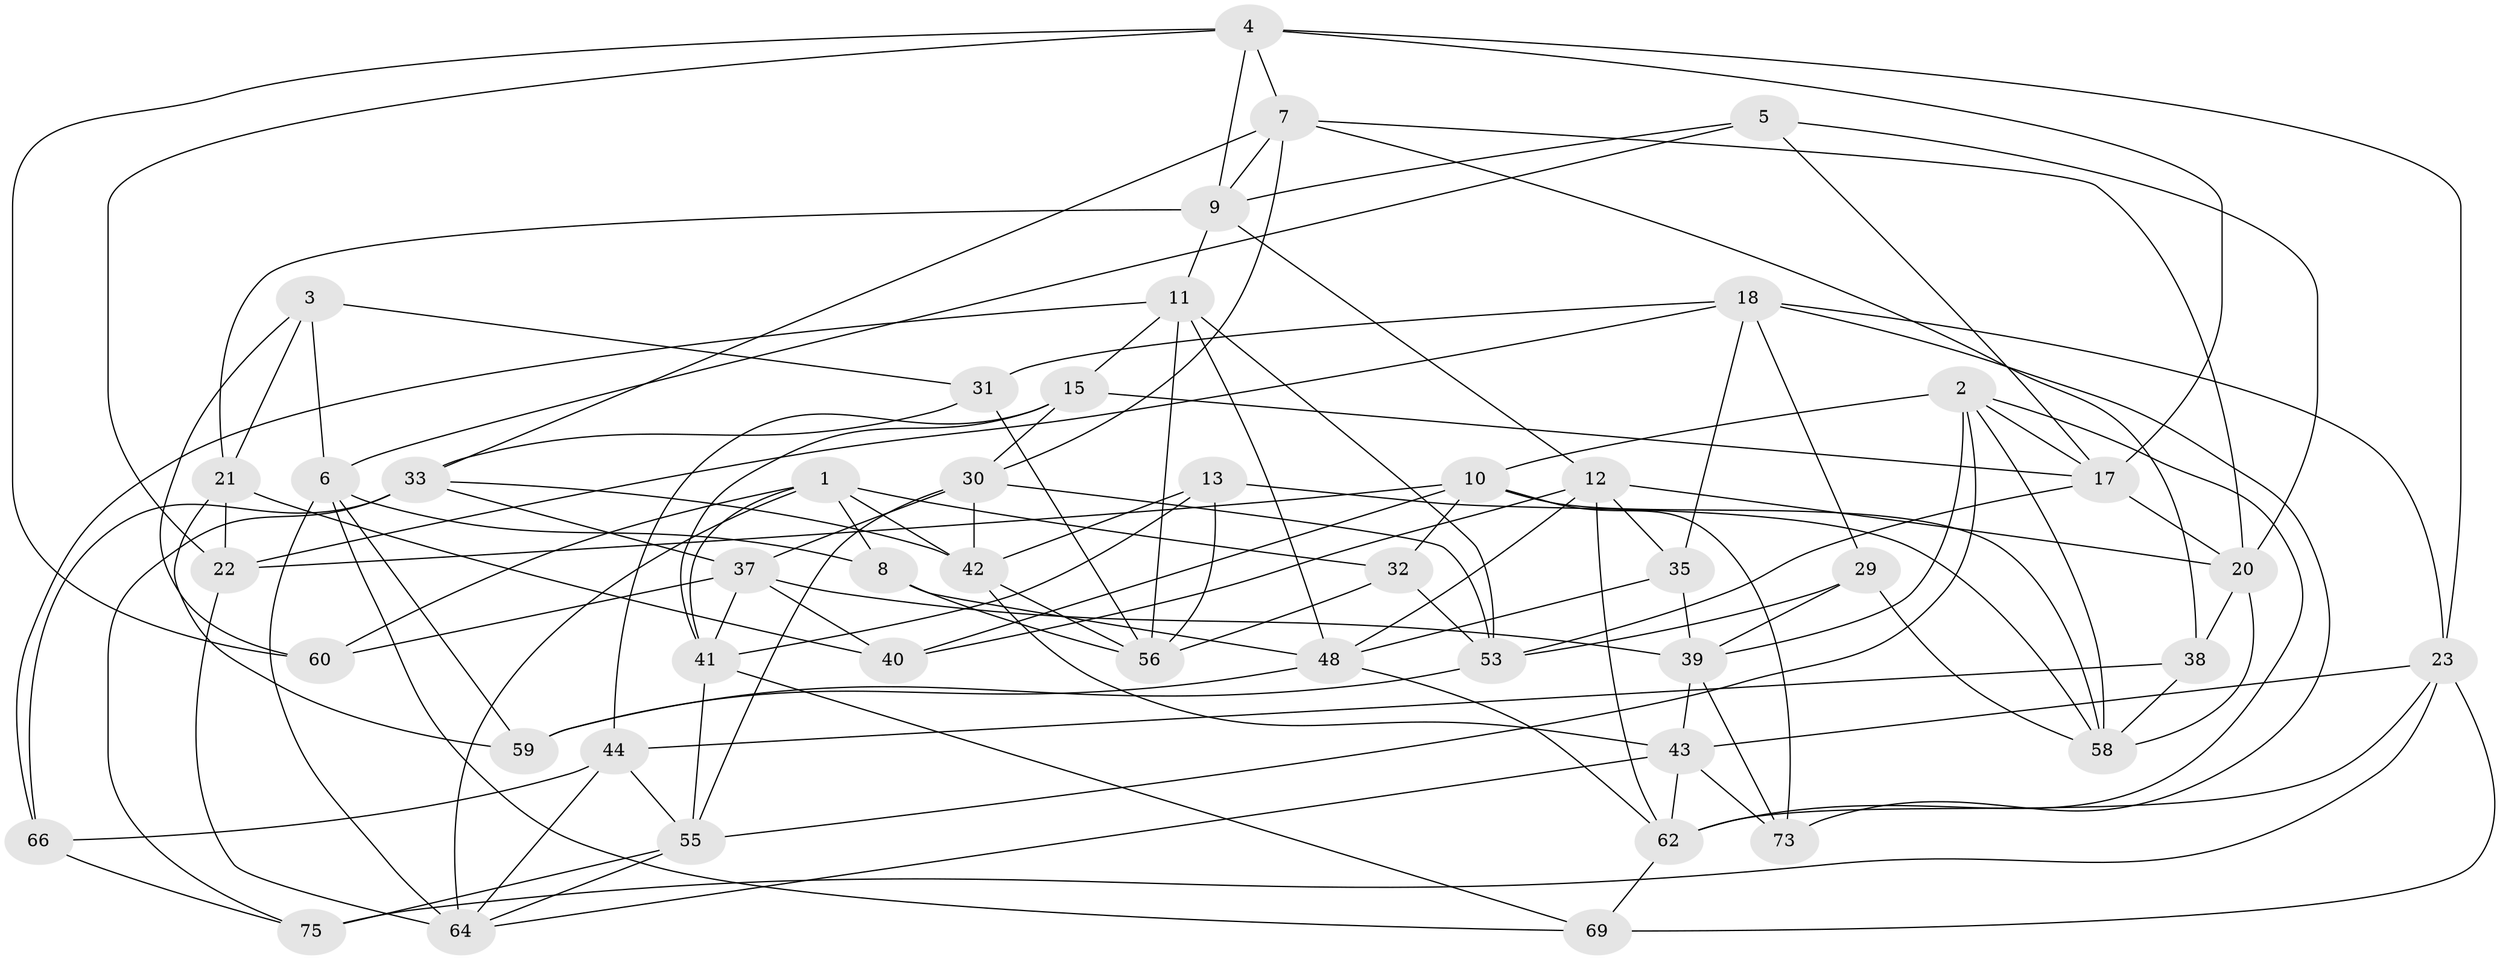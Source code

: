 // original degree distribution, {4: 1.0}
// Generated by graph-tools (version 1.1) at 2025/11/02/27/25 16:11:43]
// undirected, 47 vertices, 123 edges
graph export_dot {
graph [start="1"]
  node [color=gray90,style=filled];
  1 [super="+16"];
  2 [super="+24"];
  3;
  4 [super="+76"];
  5;
  6 [super="+57"];
  7 [super="+36"];
  8;
  9 [super="+14"];
  10 [super="+19"];
  11 [super="+50"];
  12 [super="+25"];
  13;
  15 [super="+28"];
  17 [super="+61"];
  18 [super="+27"];
  20 [super="+72"];
  21 [super="+47"];
  22 [super="+34"];
  23 [super="+26"];
  29;
  30 [super="+49"];
  31;
  32;
  33 [super="+51"];
  35;
  37 [super="+52"];
  38;
  39 [super="+45"];
  40;
  41 [super="+46"];
  42 [super="+54"];
  43 [super="+74"];
  44 [super="+77"];
  48 [super="+67"];
  53 [super="+71"];
  55 [super="+68"];
  56 [super="+65"];
  58 [super="+78"];
  59;
  60;
  62 [super="+63"];
  64 [super="+70"];
  66;
  69;
  73;
  75;
  1 -- 8;
  1 -- 42;
  1 -- 32;
  1 -- 60;
  1 -- 41;
  1 -- 64;
  2 -- 55;
  2 -- 17;
  2 -- 10;
  2 -- 58;
  2 -- 62;
  2 -- 39;
  3 -- 6;
  3 -- 60;
  3 -- 21;
  3 -- 31;
  4 -- 23;
  4 -- 60;
  4 -- 17;
  4 -- 22;
  4 -- 9;
  4 -- 7;
  5 -- 6;
  5 -- 17;
  5 -- 9;
  5 -- 20;
  6 -- 64;
  6 -- 8;
  6 -- 59;
  6 -- 69;
  7 -- 30;
  7 -- 38;
  7 -- 20;
  7 -- 33;
  7 -- 9;
  8 -- 56;
  8 -- 48;
  9 -- 11;
  9 -- 21;
  9 -- 12;
  10 -- 73;
  10 -- 40;
  10 -- 58;
  10 -- 32;
  10 -- 22;
  11 -- 66;
  11 -- 53;
  11 -- 48;
  11 -- 56;
  11 -- 15;
  12 -- 62;
  12 -- 20;
  12 -- 40;
  12 -- 48;
  12 -- 35;
  13 -- 56;
  13 -- 42;
  13 -- 58;
  13 -- 41;
  15 -- 44 [weight=2];
  15 -- 17;
  15 -- 41;
  15 -- 30;
  17 -- 20;
  17 -- 53;
  18 -- 73;
  18 -- 29;
  18 -- 23;
  18 -- 35;
  18 -- 22;
  18 -- 31;
  20 -- 38;
  20 -- 58;
  21 -- 59;
  21 -- 22 [weight=2];
  21 -- 40;
  22 -- 64;
  23 -- 75;
  23 -- 43;
  23 -- 69;
  23 -- 62;
  29 -- 39;
  29 -- 58;
  29 -- 53;
  30 -- 53;
  30 -- 42;
  30 -- 37;
  30 -- 55;
  31 -- 56;
  31 -- 33;
  32 -- 53;
  32 -- 56;
  33 -- 37;
  33 -- 42;
  33 -- 75;
  33 -- 66;
  35 -- 39;
  35 -- 48;
  37 -- 60;
  37 -- 41;
  37 -- 40;
  37 -- 39;
  38 -- 44;
  38 -- 58;
  39 -- 73;
  39 -- 43;
  41 -- 69;
  41 -- 55;
  42 -- 56;
  42 -- 43;
  43 -- 62;
  43 -- 73;
  43 -- 64;
  44 -- 66;
  44 -- 64;
  44 -- 55;
  48 -- 59;
  48 -- 62;
  53 -- 59;
  55 -- 75;
  55 -- 64;
  62 -- 69;
  66 -- 75;
}
